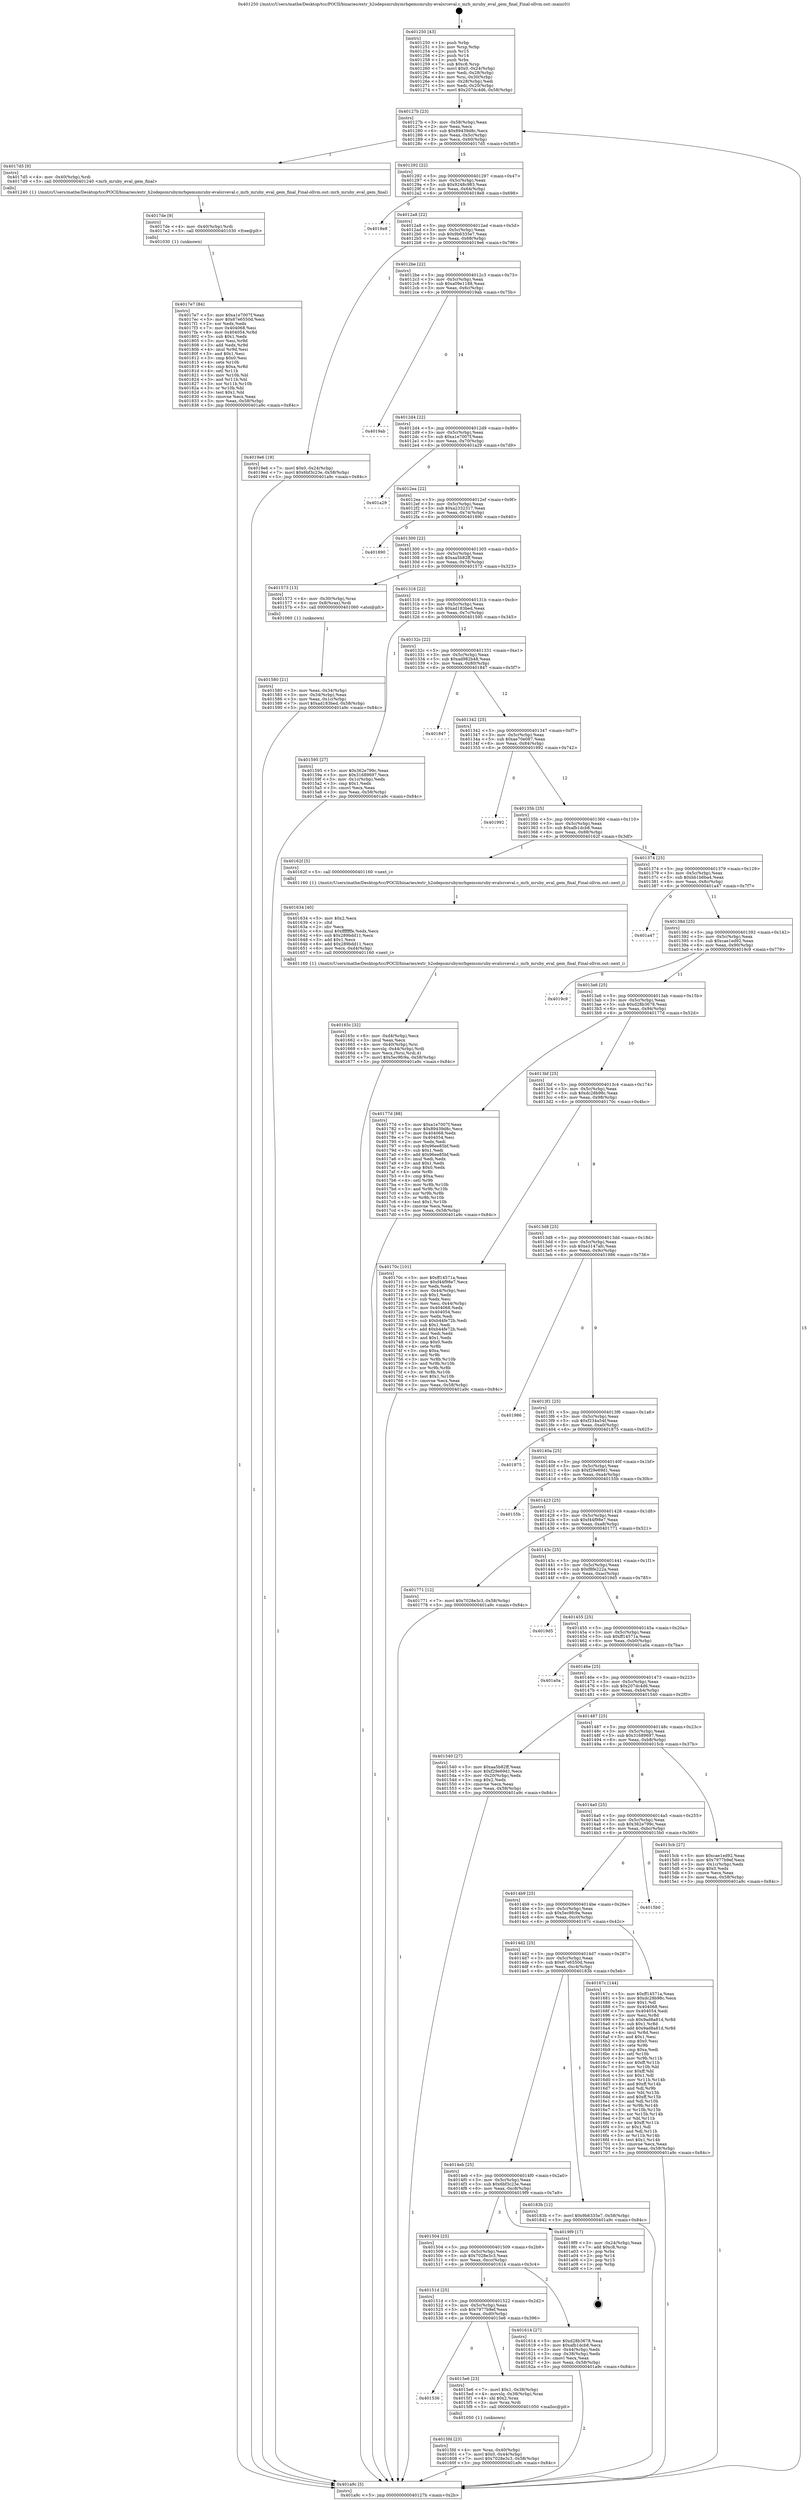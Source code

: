 digraph "0x401250" {
  label = "0x401250 (/mnt/c/Users/mathe/Desktop/tcc/POCII/binaries/extr_h2odepsmrubymrbgemsmruby-evalsrceval.c_mrb_mruby_eval_gem_final_Final-ollvm.out::main(0))"
  labelloc = "t"
  node[shape=record]

  Entry [label="",width=0.3,height=0.3,shape=circle,fillcolor=black,style=filled]
  "0x40127b" [label="{
     0x40127b [23]\l
     | [instrs]\l
     &nbsp;&nbsp;0x40127b \<+3\>: mov -0x58(%rbp),%eax\l
     &nbsp;&nbsp;0x40127e \<+2\>: mov %eax,%ecx\l
     &nbsp;&nbsp;0x401280 \<+6\>: sub $0x89439d8c,%ecx\l
     &nbsp;&nbsp;0x401286 \<+3\>: mov %eax,-0x5c(%rbp)\l
     &nbsp;&nbsp;0x401289 \<+3\>: mov %ecx,-0x60(%rbp)\l
     &nbsp;&nbsp;0x40128c \<+6\>: je 00000000004017d5 \<main+0x585\>\l
  }"]
  "0x4017d5" [label="{
     0x4017d5 [9]\l
     | [instrs]\l
     &nbsp;&nbsp;0x4017d5 \<+4\>: mov -0x40(%rbp),%rdi\l
     &nbsp;&nbsp;0x4017d9 \<+5\>: call 0000000000401240 \<mrb_mruby_eval_gem_final\>\l
     | [calls]\l
     &nbsp;&nbsp;0x401240 \{1\} (/mnt/c/Users/mathe/Desktop/tcc/POCII/binaries/extr_h2odepsmrubymrbgemsmruby-evalsrceval.c_mrb_mruby_eval_gem_final_Final-ollvm.out::mrb_mruby_eval_gem_final)\l
  }"]
  "0x401292" [label="{
     0x401292 [22]\l
     | [instrs]\l
     &nbsp;&nbsp;0x401292 \<+5\>: jmp 0000000000401297 \<main+0x47\>\l
     &nbsp;&nbsp;0x401297 \<+3\>: mov -0x5c(%rbp),%eax\l
     &nbsp;&nbsp;0x40129a \<+5\>: sub $0x9248c983,%eax\l
     &nbsp;&nbsp;0x40129f \<+3\>: mov %eax,-0x64(%rbp)\l
     &nbsp;&nbsp;0x4012a2 \<+6\>: je 00000000004018e8 \<main+0x698\>\l
  }"]
  Exit [label="",width=0.3,height=0.3,shape=circle,fillcolor=black,style=filled,peripheries=2]
  "0x4018e8" [label="{
     0x4018e8\l
  }", style=dashed]
  "0x4012a8" [label="{
     0x4012a8 [22]\l
     | [instrs]\l
     &nbsp;&nbsp;0x4012a8 \<+5\>: jmp 00000000004012ad \<main+0x5d\>\l
     &nbsp;&nbsp;0x4012ad \<+3\>: mov -0x5c(%rbp),%eax\l
     &nbsp;&nbsp;0x4012b0 \<+5\>: sub $0x9b6335e7,%eax\l
     &nbsp;&nbsp;0x4012b5 \<+3\>: mov %eax,-0x68(%rbp)\l
     &nbsp;&nbsp;0x4012b8 \<+6\>: je 00000000004019e6 \<main+0x796\>\l
  }"]
  "0x4017e7" [label="{
     0x4017e7 [84]\l
     | [instrs]\l
     &nbsp;&nbsp;0x4017e7 \<+5\>: mov $0xa1e7007f,%eax\l
     &nbsp;&nbsp;0x4017ec \<+5\>: mov $0x67e6550d,%ecx\l
     &nbsp;&nbsp;0x4017f1 \<+2\>: xor %edx,%edx\l
     &nbsp;&nbsp;0x4017f3 \<+7\>: mov 0x404068,%esi\l
     &nbsp;&nbsp;0x4017fa \<+8\>: mov 0x404054,%r8d\l
     &nbsp;&nbsp;0x401802 \<+3\>: sub $0x1,%edx\l
     &nbsp;&nbsp;0x401805 \<+3\>: mov %esi,%r9d\l
     &nbsp;&nbsp;0x401808 \<+3\>: add %edx,%r9d\l
     &nbsp;&nbsp;0x40180b \<+4\>: imul %r9d,%esi\l
     &nbsp;&nbsp;0x40180f \<+3\>: and $0x1,%esi\l
     &nbsp;&nbsp;0x401812 \<+3\>: cmp $0x0,%esi\l
     &nbsp;&nbsp;0x401815 \<+4\>: sete %r10b\l
     &nbsp;&nbsp;0x401819 \<+4\>: cmp $0xa,%r8d\l
     &nbsp;&nbsp;0x40181d \<+4\>: setl %r11b\l
     &nbsp;&nbsp;0x401821 \<+3\>: mov %r10b,%bl\l
     &nbsp;&nbsp;0x401824 \<+3\>: and %r11b,%bl\l
     &nbsp;&nbsp;0x401827 \<+3\>: xor %r11b,%r10b\l
     &nbsp;&nbsp;0x40182a \<+3\>: or %r10b,%bl\l
     &nbsp;&nbsp;0x40182d \<+3\>: test $0x1,%bl\l
     &nbsp;&nbsp;0x401830 \<+3\>: cmovne %ecx,%eax\l
     &nbsp;&nbsp;0x401833 \<+3\>: mov %eax,-0x58(%rbp)\l
     &nbsp;&nbsp;0x401836 \<+5\>: jmp 0000000000401a9c \<main+0x84c\>\l
  }"]
  "0x4019e6" [label="{
     0x4019e6 [19]\l
     | [instrs]\l
     &nbsp;&nbsp;0x4019e6 \<+7\>: movl $0x0,-0x24(%rbp)\l
     &nbsp;&nbsp;0x4019ed \<+7\>: movl $0x6bf3c23e,-0x58(%rbp)\l
     &nbsp;&nbsp;0x4019f4 \<+5\>: jmp 0000000000401a9c \<main+0x84c\>\l
  }"]
  "0x4012be" [label="{
     0x4012be [22]\l
     | [instrs]\l
     &nbsp;&nbsp;0x4012be \<+5\>: jmp 00000000004012c3 \<main+0x73\>\l
     &nbsp;&nbsp;0x4012c3 \<+3\>: mov -0x5c(%rbp),%eax\l
     &nbsp;&nbsp;0x4012c6 \<+5\>: sub $0xa09e1188,%eax\l
     &nbsp;&nbsp;0x4012cb \<+3\>: mov %eax,-0x6c(%rbp)\l
     &nbsp;&nbsp;0x4012ce \<+6\>: je 00000000004019ab \<main+0x75b\>\l
  }"]
  "0x4017de" [label="{
     0x4017de [9]\l
     | [instrs]\l
     &nbsp;&nbsp;0x4017de \<+4\>: mov -0x40(%rbp),%rdi\l
     &nbsp;&nbsp;0x4017e2 \<+5\>: call 0000000000401030 \<free@plt\>\l
     | [calls]\l
     &nbsp;&nbsp;0x401030 \{1\} (unknown)\l
  }"]
  "0x4019ab" [label="{
     0x4019ab\l
  }", style=dashed]
  "0x4012d4" [label="{
     0x4012d4 [22]\l
     | [instrs]\l
     &nbsp;&nbsp;0x4012d4 \<+5\>: jmp 00000000004012d9 \<main+0x89\>\l
     &nbsp;&nbsp;0x4012d9 \<+3\>: mov -0x5c(%rbp),%eax\l
     &nbsp;&nbsp;0x4012dc \<+5\>: sub $0xa1e7007f,%eax\l
     &nbsp;&nbsp;0x4012e1 \<+3\>: mov %eax,-0x70(%rbp)\l
     &nbsp;&nbsp;0x4012e4 \<+6\>: je 0000000000401a29 \<main+0x7d9\>\l
  }"]
  "0x40165c" [label="{
     0x40165c [32]\l
     | [instrs]\l
     &nbsp;&nbsp;0x40165c \<+6\>: mov -0xd4(%rbp),%ecx\l
     &nbsp;&nbsp;0x401662 \<+3\>: imul %eax,%ecx\l
     &nbsp;&nbsp;0x401665 \<+4\>: mov -0x40(%rbp),%rsi\l
     &nbsp;&nbsp;0x401669 \<+4\>: movslq -0x44(%rbp),%rdi\l
     &nbsp;&nbsp;0x40166d \<+3\>: mov %ecx,(%rsi,%rdi,4)\l
     &nbsp;&nbsp;0x401670 \<+7\>: movl $0x5ec9fc9a,-0x58(%rbp)\l
     &nbsp;&nbsp;0x401677 \<+5\>: jmp 0000000000401a9c \<main+0x84c\>\l
  }"]
  "0x401a29" [label="{
     0x401a29\l
  }", style=dashed]
  "0x4012ea" [label="{
     0x4012ea [22]\l
     | [instrs]\l
     &nbsp;&nbsp;0x4012ea \<+5\>: jmp 00000000004012ef \<main+0x9f\>\l
     &nbsp;&nbsp;0x4012ef \<+3\>: mov -0x5c(%rbp),%eax\l
     &nbsp;&nbsp;0x4012f2 \<+5\>: sub $0xa2332317,%eax\l
     &nbsp;&nbsp;0x4012f7 \<+3\>: mov %eax,-0x74(%rbp)\l
     &nbsp;&nbsp;0x4012fa \<+6\>: je 0000000000401890 \<main+0x640\>\l
  }"]
  "0x401634" [label="{
     0x401634 [40]\l
     | [instrs]\l
     &nbsp;&nbsp;0x401634 \<+5\>: mov $0x2,%ecx\l
     &nbsp;&nbsp;0x401639 \<+1\>: cltd\l
     &nbsp;&nbsp;0x40163a \<+2\>: idiv %ecx\l
     &nbsp;&nbsp;0x40163c \<+6\>: imul $0xfffffffe,%edx,%ecx\l
     &nbsp;&nbsp;0x401642 \<+6\>: sub $0x289bdd11,%ecx\l
     &nbsp;&nbsp;0x401648 \<+3\>: add $0x1,%ecx\l
     &nbsp;&nbsp;0x40164b \<+6\>: add $0x289bdd11,%ecx\l
     &nbsp;&nbsp;0x401651 \<+6\>: mov %ecx,-0xd4(%rbp)\l
     &nbsp;&nbsp;0x401657 \<+5\>: call 0000000000401160 \<next_i\>\l
     | [calls]\l
     &nbsp;&nbsp;0x401160 \{1\} (/mnt/c/Users/mathe/Desktop/tcc/POCII/binaries/extr_h2odepsmrubymrbgemsmruby-evalsrceval.c_mrb_mruby_eval_gem_final_Final-ollvm.out::next_i)\l
  }"]
  "0x401890" [label="{
     0x401890\l
  }", style=dashed]
  "0x401300" [label="{
     0x401300 [22]\l
     | [instrs]\l
     &nbsp;&nbsp;0x401300 \<+5\>: jmp 0000000000401305 \<main+0xb5\>\l
     &nbsp;&nbsp;0x401305 \<+3\>: mov -0x5c(%rbp),%eax\l
     &nbsp;&nbsp;0x401308 \<+5\>: sub $0xaa5b82ff,%eax\l
     &nbsp;&nbsp;0x40130d \<+3\>: mov %eax,-0x78(%rbp)\l
     &nbsp;&nbsp;0x401310 \<+6\>: je 0000000000401573 \<main+0x323\>\l
  }"]
  "0x4015fd" [label="{
     0x4015fd [23]\l
     | [instrs]\l
     &nbsp;&nbsp;0x4015fd \<+4\>: mov %rax,-0x40(%rbp)\l
     &nbsp;&nbsp;0x401601 \<+7\>: movl $0x0,-0x44(%rbp)\l
     &nbsp;&nbsp;0x401608 \<+7\>: movl $0x7028e3c3,-0x58(%rbp)\l
     &nbsp;&nbsp;0x40160f \<+5\>: jmp 0000000000401a9c \<main+0x84c\>\l
  }"]
  "0x401573" [label="{
     0x401573 [13]\l
     | [instrs]\l
     &nbsp;&nbsp;0x401573 \<+4\>: mov -0x30(%rbp),%rax\l
     &nbsp;&nbsp;0x401577 \<+4\>: mov 0x8(%rax),%rdi\l
     &nbsp;&nbsp;0x40157b \<+5\>: call 0000000000401060 \<atoi@plt\>\l
     | [calls]\l
     &nbsp;&nbsp;0x401060 \{1\} (unknown)\l
  }"]
  "0x401316" [label="{
     0x401316 [22]\l
     | [instrs]\l
     &nbsp;&nbsp;0x401316 \<+5\>: jmp 000000000040131b \<main+0xcb\>\l
     &nbsp;&nbsp;0x40131b \<+3\>: mov -0x5c(%rbp),%eax\l
     &nbsp;&nbsp;0x40131e \<+5\>: sub $0xad183bed,%eax\l
     &nbsp;&nbsp;0x401323 \<+3\>: mov %eax,-0x7c(%rbp)\l
     &nbsp;&nbsp;0x401326 \<+6\>: je 0000000000401595 \<main+0x345\>\l
  }"]
  "0x401536" [label="{
     0x401536\l
  }", style=dashed]
  "0x401595" [label="{
     0x401595 [27]\l
     | [instrs]\l
     &nbsp;&nbsp;0x401595 \<+5\>: mov $0x362e799c,%eax\l
     &nbsp;&nbsp;0x40159a \<+5\>: mov $0x31689697,%ecx\l
     &nbsp;&nbsp;0x40159f \<+3\>: mov -0x1c(%rbp),%edx\l
     &nbsp;&nbsp;0x4015a2 \<+3\>: cmp $0x1,%edx\l
     &nbsp;&nbsp;0x4015a5 \<+3\>: cmovl %ecx,%eax\l
     &nbsp;&nbsp;0x4015a8 \<+3\>: mov %eax,-0x58(%rbp)\l
     &nbsp;&nbsp;0x4015ab \<+5\>: jmp 0000000000401a9c \<main+0x84c\>\l
  }"]
  "0x40132c" [label="{
     0x40132c [22]\l
     | [instrs]\l
     &nbsp;&nbsp;0x40132c \<+5\>: jmp 0000000000401331 \<main+0xe1\>\l
     &nbsp;&nbsp;0x401331 \<+3\>: mov -0x5c(%rbp),%eax\l
     &nbsp;&nbsp;0x401334 \<+5\>: sub $0xad982b48,%eax\l
     &nbsp;&nbsp;0x401339 \<+3\>: mov %eax,-0x80(%rbp)\l
     &nbsp;&nbsp;0x40133c \<+6\>: je 0000000000401847 \<main+0x5f7\>\l
  }"]
  "0x4015e6" [label="{
     0x4015e6 [23]\l
     | [instrs]\l
     &nbsp;&nbsp;0x4015e6 \<+7\>: movl $0x1,-0x38(%rbp)\l
     &nbsp;&nbsp;0x4015ed \<+4\>: movslq -0x38(%rbp),%rax\l
     &nbsp;&nbsp;0x4015f1 \<+4\>: shl $0x2,%rax\l
     &nbsp;&nbsp;0x4015f5 \<+3\>: mov %rax,%rdi\l
     &nbsp;&nbsp;0x4015f8 \<+5\>: call 0000000000401050 \<malloc@plt\>\l
     | [calls]\l
     &nbsp;&nbsp;0x401050 \{1\} (unknown)\l
  }"]
  "0x401847" [label="{
     0x401847\l
  }", style=dashed]
  "0x401342" [label="{
     0x401342 [25]\l
     | [instrs]\l
     &nbsp;&nbsp;0x401342 \<+5\>: jmp 0000000000401347 \<main+0xf7\>\l
     &nbsp;&nbsp;0x401347 \<+3\>: mov -0x5c(%rbp),%eax\l
     &nbsp;&nbsp;0x40134a \<+5\>: sub $0xae70e087,%eax\l
     &nbsp;&nbsp;0x40134f \<+6\>: mov %eax,-0x84(%rbp)\l
     &nbsp;&nbsp;0x401355 \<+6\>: je 0000000000401992 \<main+0x742\>\l
  }"]
  "0x40151d" [label="{
     0x40151d [25]\l
     | [instrs]\l
     &nbsp;&nbsp;0x40151d \<+5\>: jmp 0000000000401522 \<main+0x2d2\>\l
     &nbsp;&nbsp;0x401522 \<+3\>: mov -0x5c(%rbp),%eax\l
     &nbsp;&nbsp;0x401525 \<+5\>: sub $0x7977b9ef,%eax\l
     &nbsp;&nbsp;0x40152a \<+6\>: mov %eax,-0xd0(%rbp)\l
     &nbsp;&nbsp;0x401530 \<+6\>: je 00000000004015e6 \<main+0x396\>\l
  }"]
  "0x401992" [label="{
     0x401992\l
  }", style=dashed]
  "0x40135b" [label="{
     0x40135b [25]\l
     | [instrs]\l
     &nbsp;&nbsp;0x40135b \<+5\>: jmp 0000000000401360 \<main+0x110\>\l
     &nbsp;&nbsp;0x401360 \<+3\>: mov -0x5c(%rbp),%eax\l
     &nbsp;&nbsp;0x401363 \<+5\>: sub $0xafb1dcb8,%eax\l
     &nbsp;&nbsp;0x401368 \<+6\>: mov %eax,-0x88(%rbp)\l
     &nbsp;&nbsp;0x40136e \<+6\>: je 000000000040162f \<main+0x3df\>\l
  }"]
  "0x401614" [label="{
     0x401614 [27]\l
     | [instrs]\l
     &nbsp;&nbsp;0x401614 \<+5\>: mov $0xd28b3678,%eax\l
     &nbsp;&nbsp;0x401619 \<+5\>: mov $0xafb1dcb8,%ecx\l
     &nbsp;&nbsp;0x40161e \<+3\>: mov -0x44(%rbp),%edx\l
     &nbsp;&nbsp;0x401621 \<+3\>: cmp -0x38(%rbp),%edx\l
     &nbsp;&nbsp;0x401624 \<+3\>: cmovl %ecx,%eax\l
     &nbsp;&nbsp;0x401627 \<+3\>: mov %eax,-0x58(%rbp)\l
     &nbsp;&nbsp;0x40162a \<+5\>: jmp 0000000000401a9c \<main+0x84c\>\l
  }"]
  "0x40162f" [label="{
     0x40162f [5]\l
     | [instrs]\l
     &nbsp;&nbsp;0x40162f \<+5\>: call 0000000000401160 \<next_i\>\l
     | [calls]\l
     &nbsp;&nbsp;0x401160 \{1\} (/mnt/c/Users/mathe/Desktop/tcc/POCII/binaries/extr_h2odepsmrubymrbgemsmruby-evalsrceval.c_mrb_mruby_eval_gem_final_Final-ollvm.out::next_i)\l
  }"]
  "0x401374" [label="{
     0x401374 [25]\l
     | [instrs]\l
     &nbsp;&nbsp;0x401374 \<+5\>: jmp 0000000000401379 \<main+0x129\>\l
     &nbsp;&nbsp;0x401379 \<+3\>: mov -0x5c(%rbp),%eax\l
     &nbsp;&nbsp;0x40137c \<+5\>: sub $0xbb1b6ba4,%eax\l
     &nbsp;&nbsp;0x401381 \<+6\>: mov %eax,-0x8c(%rbp)\l
     &nbsp;&nbsp;0x401387 \<+6\>: je 0000000000401a47 \<main+0x7f7\>\l
  }"]
  "0x401504" [label="{
     0x401504 [25]\l
     | [instrs]\l
     &nbsp;&nbsp;0x401504 \<+5\>: jmp 0000000000401509 \<main+0x2b9\>\l
     &nbsp;&nbsp;0x401509 \<+3\>: mov -0x5c(%rbp),%eax\l
     &nbsp;&nbsp;0x40150c \<+5\>: sub $0x7028e3c3,%eax\l
     &nbsp;&nbsp;0x401511 \<+6\>: mov %eax,-0xcc(%rbp)\l
     &nbsp;&nbsp;0x401517 \<+6\>: je 0000000000401614 \<main+0x3c4\>\l
  }"]
  "0x401a47" [label="{
     0x401a47\l
  }", style=dashed]
  "0x40138d" [label="{
     0x40138d [25]\l
     | [instrs]\l
     &nbsp;&nbsp;0x40138d \<+5\>: jmp 0000000000401392 \<main+0x142\>\l
     &nbsp;&nbsp;0x401392 \<+3\>: mov -0x5c(%rbp),%eax\l
     &nbsp;&nbsp;0x401395 \<+5\>: sub $0xcae1ed92,%eax\l
     &nbsp;&nbsp;0x40139a \<+6\>: mov %eax,-0x90(%rbp)\l
     &nbsp;&nbsp;0x4013a0 \<+6\>: je 00000000004019c9 \<main+0x779\>\l
  }"]
  "0x4019f9" [label="{
     0x4019f9 [17]\l
     | [instrs]\l
     &nbsp;&nbsp;0x4019f9 \<+3\>: mov -0x24(%rbp),%eax\l
     &nbsp;&nbsp;0x4019fc \<+7\>: add $0xc8,%rsp\l
     &nbsp;&nbsp;0x401a03 \<+1\>: pop %rbx\l
     &nbsp;&nbsp;0x401a04 \<+2\>: pop %r14\l
     &nbsp;&nbsp;0x401a06 \<+2\>: pop %r15\l
     &nbsp;&nbsp;0x401a08 \<+1\>: pop %rbp\l
     &nbsp;&nbsp;0x401a09 \<+1\>: ret\l
  }"]
  "0x4019c9" [label="{
     0x4019c9\l
  }", style=dashed]
  "0x4013a6" [label="{
     0x4013a6 [25]\l
     | [instrs]\l
     &nbsp;&nbsp;0x4013a6 \<+5\>: jmp 00000000004013ab \<main+0x15b\>\l
     &nbsp;&nbsp;0x4013ab \<+3\>: mov -0x5c(%rbp),%eax\l
     &nbsp;&nbsp;0x4013ae \<+5\>: sub $0xd28b3678,%eax\l
     &nbsp;&nbsp;0x4013b3 \<+6\>: mov %eax,-0x94(%rbp)\l
     &nbsp;&nbsp;0x4013b9 \<+6\>: je 000000000040177d \<main+0x52d\>\l
  }"]
  "0x4014eb" [label="{
     0x4014eb [25]\l
     | [instrs]\l
     &nbsp;&nbsp;0x4014eb \<+5\>: jmp 00000000004014f0 \<main+0x2a0\>\l
     &nbsp;&nbsp;0x4014f0 \<+3\>: mov -0x5c(%rbp),%eax\l
     &nbsp;&nbsp;0x4014f3 \<+5\>: sub $0x6bf3c23e,%eax\l
     &nbsp;&nbsp;0x4014f8 \<+6\>: mov %eax,-0xc8(%rbp)\l
     &nbsp;&nbsp;0x4014fe \<+6\>: je 00000000004019f9 \<main+0x7a9\>\l
  }"]
  "0x40177d" [label="{
     0x40177d [88]\l
     | [instrs]\l
     &nbsp;&nbsp;0x40177d \<+5\>: mov $0xa1e7007f,%eax\l
     &nbsp;&nbsp;0x401782 \<+5\>: mov $0x89439d8c,%ecx\l
     &nbsp;&nbsp;0x401787 \<+7\>: mov 0x404068,%edx\l
     &nbsp;&nbsp;0x40178e \<+7\>: mov 0x404054,%esi\l
     &nbsp;&nbsp;0x401795 \<+2\>: mov %edx,%edi\l
     &nbsp;&nbsp;0x401797 \<+6\>: sub $0x96ee85bf,%edi\l
     &nbsp;&nbsp;0x40179d \<+3\>: sub $0x1,%edi\l
     &nbsp;&nbsp;0x4017a0 \<+6\>: add $0x96ee85bf,%edi\l
     &nbsp;&nbsp;0x4017a6 \<+3\>: imul %edi,%edx\l
     &nbsp;&nbsp;0x4017a9 \<+3\>: and $0x1,%edx\l
     &nbsp;&nbsp;0x4017ac \<+3\>: cmp $0x0,%edx\l
     &nbsp;&nbsp;0x4017af \<+4\>: sete %r8b\l
     &nbsp;&nbsp;0x4017b3 \<+3\>: cmp $0xa,%esi\l
     &nbsp;&nbsp;0x4017b6 \<+4\>: setl %r9b\l
     &nbsp;&nbsp;0x4017ba \<+3\>: mov %r8b,%r10b\l
     &nbsp;&nbsp;0x4017bd \<+3\>: and %r9b,%r10b\l
     &nbsp;&nbsp;0x4017c0 \<+3\>: xor %r9b,%r8b\l
     &nbsp;&nbsp;0x4017c3 \<+3\>: or %r8b,%r10b\l
     &nbsp;&nbsp;0x4017c6 \<+4\>: test $0x1,%r10b\l
     &nbsp;&nbsp;0x4017ca \<+3\>: cmovne %ecx,%eax\l
     &nbsp;&nbsp;0x4017cd \<+3\>: mov %eax,-0x58(%rbp)\l
     &nbsp;&nbsp;0x4017d0 \<+5\>: jmp 0000000000401a9c \<main+0x84c\>\l
  }"]
  "0x4013bf" [label="{
     0x4013bf [25]\l
     | [instrs]\l
     &nbsp;&nbsp;0x4013bf \<+5\>: jmp 00000000004013c4 \<main+0x174\>\l
     &nbsp;&nbsp;0x4013c4 \<+3\>: mov -0x5c(%rbp),%eax\l
     &nbsp;&nbsp;0x4013c7 \<+5\>: sub $0xdc28b98c,%eax\l
     &nbsp;&nbsp;0x4013cc \<+6\>: mov %eax,-0x98(%rbp)\l
     &nbsp;&nbsp;0x4013d2 \<+6\>: je 000000000040170c \<main+0x4bc\>\l
  }"]
  "0x40183b" [label="{
     0x40183b [12]\l
     | [instrs]\l
     &nbsp;&nbsp;0x40183b \<+7\>: movl $0x9b6335e7,-0x58(%rbp)\l
     &nbsp;&nbsp;0x401842 \<+5\>: jmp 0000000000401a9c \<main+0x84c\>\l
  }"]
  "0x40170c" [label="{
     0x40170c [101]\l
     | [instrs]\l
     &nbsp;&nbsp;0x40170c \<+5\>: mov $0xff14571a,%eax\l
     &nbsp;&nbsp;0x401711 \<+5\>: mov $0xf44f98e7,%ecx\l
     &nbsp;&nbsp;0x401716 \<+2\>: xor %edx,%edx\l
     &nbsp;&nbsp;0x401718 \<+3\>: mov -0x44(%rbp),%esi\l
     &nbsp;&nbsp;0x40171b \<+3\>: sub $0x1,%edx\l
     &nbsp;&nbsp;0x40171e \<+2\>: sub %edx,%esi\l
     &nbsp;&nbsp;0x401720 \<+3\>: mov %esi,-0x44(%rbp)\l
     &nbsp;&nbsp;0x401723 \<+7\>: mov 0x404068,%edx\l
     &nbsp;&nbsp;0x40172a \<+7\>: mov 0x404054,%esi\l
     &nbsp;&nbsp;0x401731 \<+2\>: mov %edx,%edi\l
     &nbsp;&nbsp;0x401733 \<+6\>: sub $0xb44fe72b,%edi\l
     &nbsp;&nbsp;0x401739 \<+3\>: sub $0x1,%edi\l
     &nbsp;&nbsp;0x40173c \<+6\>: add $0xb44fe72b,%edi\l
     &nbsp;&nbsp;0x401742 \<+3\>: imul %edi,%edx\l
     &nbsp;&nbsp;0x401745 \<+3\>: and $0x1,%edx\l
     &nbsp;&nbsp;0x401748 \<+3\>: cmp $0x0,%edx\l
     &nbsp;&nbsp;0x40174b \<+4\>: sete %r8b\l
     &nbsp;&nbsp;0x40174f \<+3\>: cmp $0xa,%esi\l
     &nbsp;&nbsp;0x401752 \<+4\>: setl %r9b\l
     &nbsp;&nbsp;0x401756 \<+3\>: mov %r8b,%r10b\l
     &nbsp;&nbsp;0x401759 \<+3\>: and %r9b,%r10b\l
     &nbsp;&nbsp;0x40175c \<+3\>: xor %r9b,%r8b\l
     &nbsp;&nbsp;0x40175f \<+3\>: or %r8b,%r10b\l
     &nbsp;&nbsp;0x401762 \<+4\>: test $0x1,%r10b\l
     &nbsp;&nbsp;0x401766 \<+3\>: cmovne %ecx,%eax\l
     &nbsp;&nbsp;0x401769 \<+3\>: mov %eax,-0x58(%rbp)\l
     &nbsp;&nbsp;0x40176c \<+5\>: jmp 0000000000401a9c \<main+0x84c\>\l
  }"]
  "0x4013d8" [label="{
     0x4013d8 [25]\l
     | [instrs]\l
     &nbsp;&nbsp;0x4013d8 \<+5\>: jmp 00000000004013dd \<main+0x18d\>\l
     &nbsp;&nbsp;0x4013dd \<+3\>: mov -0x5c(%rbp),%eax\l
     &nbsp;&nbsp;0x4013e0 \<+5\>: sub $0xe3147afc,%eax\l
     &nbsp;&nbsp;0x4013e5 \<+6\>: mov %eax,-0x9c(%rbp)\l
     &nbsp;&nbsp;0x4013eb \<+6\>: je 0000000000401986 \<main+0x736\>\l
  }"]
  "0x4014d2" [label="{
     0x4014d2 [25]\l
     | [instrs]\l
     &nbsp;&nbsp;0x4014d2 \<+5\>: jmp 00000000004014d7 \<main+0x287\>\l
     &nbsp;&nbsp;0x4014d7 \<+3\>: mov -0x5c(%rbp),%eax\l
     &nbsp;&nbsp;0x4014da \<+5\>: sub $0x67e6550d,%eax\l
     &nbsp;&nbsp;0x4014df \<+6\>: mov %eax,-0xc4(%rbp)\l
     &nbsp;&nbsp;0x4014e5 \<+6\>: je 000000000040183b \<main+0x5eb\>\l
  }"]
  "0x401986" [label="{
     0x401986\l
  }", style=dashed]
  "0x4013f1" [label="{
     0x4013f1 [25]\l
     | [instrs]\l
     &nbsp;&nbsp;0x4013f1 \<+5\>: jmp 00000000004013f6 \<main+0x1a6\>\l
     &nbsp;&nbsp;0x4013f6 \<+3\>: mov -0x5c(%rbp),%eax\l
     &nbsp;&nbsp;0x4013f9 \<+5\>: sub $0xf234a54f,%eax\l
     &nbsp;&nbsp;0x4013fe \<+6\>: mov %eax,-0xa0(%rbp)\l
     &nbsp;&nbsp;0x401404 \<+6\>: je 0000000000401875 \<main+0x625\>\l
  }"]
  "0x40167c" [label="{
     0x40167c [144]\l
     | [instrs]\l
     &nbsp;&nbsp;0x40167c \<+5\>: mov $0xff14571a,%eax\l
     &nbsp;&nbsp;0x401681 \<+5\>: mov $0xdc28b98c,%ecx\l
     &nbsp;&nbsp;0x401686 \<+2\>: mov $0x1,%dl\l
     &nbsp;&nbsp;0x401688 \<+7\>: mov 0x404068,%esi\l
     &nbsp;&nbsp;0x40168f \<+7\>: mov 0x404054,%edi\l
     &nbsp;&nbsp;0x401696 \<+3\>: mov %esi,%r8d\l
     &nbsp;&nbsp;0x401699 \<+7\>: sub $0x9ad8a81d,%r8d\l
     &nbsp;&nbsp;0x4016a0 \<+4\>: sub $0x1,%r8d\l
     &nbsp;&nbsp;0x4016a4 \<+7\>: add $0x9ad8a81d,%r8d\l
     &nbsp;&nbsp;0x4016ab \<+4\>: imul %r8d,%esi\l
     &nbsp;&nbsp;0x4016af \<+3\>: and $0x1,%esi\l
     &nbsp;&nbsp;0x4016b2 \<+3\>: cmp $0x0,%esi\l
     &nbsp;&nbsp;0x4016b5 \<+4\>: sete %r9b\l
     &nbsp;&nbsp;0x4016b9 \<+3\>: cmp $0xa,%edi\l
     &nbsp;&nbsp;0x4016bc \<+4\>: setl %r10b\l
     &nbsp;&nbsp;0x4016c0 \<+3\>: mov %r9b,%r11b\l
     &nbsp;&nbsp;0x4016c3 \<+4\>: xor $0xff,%r11b\l
     &nbsp;&nbsp;0x4016c7 \<+3\>: mov %r10b,%bl\l
     &nbsp;&nbsp;0x4016ca \<+3\>: xor $0xff,%bl\l
     &nbsp;&nbsp;0x4016cd \<+3\>: xor $0x1,%dl\l
     &nbsp;&nbsp;0x4016d0 \<+3\>: mov %r11b,%r14b\l
     &nbsp;&nbsp;0x4016d3 \<+4\>: and $0xff,%r14b\l
     &nbsp;&nbsp;0x4016d7 \<+3\>: and %dl,%r9b\l
     &nbsp;&nbsp;0x4016da \<+3\>: mov %bl,%r15b\l
     &nbsp;&nbsp;0x4016dd \<+4\>: and $0xff,%r15b\l
     &nbsp;&nbsp;0x4016e1 \<+3\>: and %dl,%r10b\l
     &nbsp;&nbsp;0x4016e4 \<+3\>: or %r9b,%r14b\l
     &nbsp;&nbsp;0x4016e7 \<+3\>: or %r10b,%r15b\l
     &nbsp;&nbsp;0x4016ea \<+3\>: xor %r15b,%r14b\l
     &nbsp;&nbsp;0x4016ed \<+3\>: or %bl,%r11b\l
     &nbsp;&nbsp;0x4016f0 \<+4\>: xor $0xff,%r11b\l
     &nbsp;&nbsp;0x4016f4 \<+3\>: or $0x1,%dl\l
     &nbsp;&nbsp;0x4016f7 \<+3\>: and %dl,%r11b\l
     &nbsp;&nbsp;0x4016fa \<+3\>: or %r11b,%r14b\l
     &nbsp;&nbsp;0x4016fd \<+4\>: test $0x1,%r14b\l
     &nbsp;&nbsp;0x401701 \<+3\>: cmovne %ecx,%eax\l
     &nbsp;&nbsp;0x401704 \<+3\>: mov %eax,-0x58(%rbp)\l
     &nbsp;&nbsp;0x401707 \<+5\>: jmp 0000000000401a9c \<main+0x84c\>\l
  }"]
  "0x401875" [label="{
     0x401875\l
  }", style=dashed]
  "0x40140a" [label="{
     0x40140a [25]\l
     | [instrs]\l
     &nbsp;&nbsp;0x40140a \<+5\>: jmp 000000000040140f \<main+0x1bf\>\l
     &nbsp;&nbsp;0x40140f \<+3\>: mov -0x5c(%rbp),%eax\l
     &nbsp;&nbsp;0x401412 \<+5\>: sub $0xf29e69d1,%eax\l
     &nbsp;&nbsp;0x401417 \<+6\>: mov %eax,-0xa4(%rbp)\l
     &nbsp;&nbsp;0x40141d \<+6\>: je 000000000040155b \<main+0x30b\>\l
  }"]
  "0x4014b9" [label="{
     0x4014b9 [25]\l
     | [instrs]\l
     &nbsp;&nbsp;0x4014b9 \<+5\>: jmp 00000000004014be \<main+0x26e\>\l
     &nbsp;&nbsp;0x4014be \<+3\>: mov -0x5c(%rbp),%eax\l
     &nbsp;&nbsp;0x4014c1 \<+5\>: sub $0x5ec9fc9a,%eax\l
     &nbsp;&nbsp;0x4014c6 \<+6\>: mov %eax,-0xc0(%rbp)\l
     &nbsp;&nbsp;0x4014cc \<+6\>: je 000000000040167c \<main+0x42c\>\l
  }"]
  "0x40155b" [label="{
     0x40155b\l
  }", style=dashed]
  "0x401423" [label="{
     0x401423 [25]\l
     | [instrs]\l
     &nbsp;&nbsp;0x401423 \<+5\>: jmp 0000000000401428 \<main+0x1d8\>\l
     &nbsp;&nbsp;0x401428 \<+3\>: mov -0x5c(%rbp),%eax\l
     &nbsp;&nbsp;0x40142b \<+5\>: sub $0xf44f98e7,%eax\l
     &nbsp;&nbsp;0x401430 \<+6\>: mov %eax,-0xa8(%rbp)\l
     &nbsp;&nbsp;0x401436 \<+6\>: je 0000000000401771 \<main+0x521\>\l
  }"]
  "0x4015b0" [label="{
     0x4015b0\l
  }", style=dashed]
  "0x401771" [label="{
     0x401771 [12]\l
     | [instrs]\l
     &nbsp;&nbsp;0x401771 \<+7\>: movl $0x7028e3c3,-0x58(%rbp)\l
     &nbsp;&nbsp;0x401778 \<+5\>: jmp 0000000000401a9c \<main+0x84c\>\l
  }"]
  "0x40143c" [label="{
     0x40143c [25]\l
     | [instrs]\l
     &nbsp;&nbsp;0x40143c \<+5\>: jmp 0000000000401441 \<main+0x1f1\>\l
     &nbsp;&nbsp;0x401441 \<+3\>: mov -0x5c(%rbp),%eax\l
     &nbsp;&nbsp;0x401444 \<+5\>: sub $0xf8fe222a,%eax\l
     &nbsp;&nbsp;0x401449 \<+6\>: mov %eax,-0xac(%rbp)\l
     &nbsp;&nbsp;0x40144f \<+6\>: je 00000000004019d5 \<main+0x785\>\l
  }"]
  "0x4014a0" [label="{
     0x4014a0 [25]\l
     | [instrs]\l
     &nbsp;&nbsp;0x4014a0 \<+5\>: jmp 00000000004014a5 \<main+0x255\>\l
     &nbsp;&nbsp;0x4014a5 \<+3\>: mov -0x5c(%rbp),%eax\l
     &nbsp;&nbsp;0x4014a8 \<+5\>: sub $0x362e799c,%eax\l
     &nbsp;&nbsp;0x4014ad \<+6\>: mov %eax,-0xbc(%rbp)\l
     &nbsp;&nbsp;0x4014b3 \<+6\>: je 00000000004015b0 \<main+0x360\>\l
  }"]
  "0x4019d5" [label="{
     0x4019d5\l
  }", style=dashed]
  "0x401455" [label="{
     0x401455 [25]\l
     | [instrs]\l
     &nbsp;&nbsp;0x401455 \<+5\>: jmp 000000000040145a \<main+0x20a\>\l
     &nbsp;&nbsp;0x40145a \<+3\>: mov -0x5c(%rbp),%eax\l
     &nbsp;&nbsp;0x40145d \<+5\>: sub $0xff14571a,%eax\l
     &nbsp;&nbsp;0x401462 \<+6\>: mov %eax,-0xb0(%rbp)\l
     &nbsp;&nbsp;0x401468 \<+6\>: je 0000000000401a0a \<main+0x7ba\>\l
  }"]
  "0x4015cb" [label="{
     0x4015cb [27]\l
     | [instrs]\l
     &nbsp;&nbsp;0x4015cb \<+5\>: mov $0xcae1ed92,%eax\l
     &nbsp;&nbsp;0x4015d0 \<+5\>: mov $0x7977b9ef,%ecx\l
     &nbsp;&nbsp;0x4015d5 \<+3\>: mov -0x1c(%rbp),%edx\l
     &nbsp;&nbsp;0x4015d8 \<+3\>: cmp $0x0,%edx\l
     &nbsp;&nbsp;0x4015db \<+3\>: cmove %ecx,%eax\l
     &nbsp;&nbsp;0x4015de \<+3\>: mov %eax,-0x58(%rbp)\l
     &nbsp;&nbsp;0x4015e1 \<+5\>: jmp 0000000000401a9c \<main+0x84c\>\l
  }"]
  "0x401a0a" [label="{
     0x401a0a\l
  }", style=dashed]
  "0x40146e" [label="{
     0x40146e [25]\l
     | [instrs]\l
     &nbsp;&nbsp;0x40146e \<+5\>: jmp 0000000000401473 \<main+0x223\>\l
     &nbsp;&nbsp;0x401473 \<+3\>: mov -0x5c(%rbp),%eax\l
     &nbsp;&nbsp;0x401476 \<+5\>: sub $0x207dc4d6,%eax\l
     &nbsp;&nbsp;0x40147b \<+6\>: mov %eax,-0xb4(%rbp)\l
     &nbsp;&nbsp;0x401481 \<+6\>: je 0000000000401540 \<main+0x2f0\>\l
  }"]
  "0x401580" [label="{
     0x401580 [21]\l
     | [instrs]\l
     &nbsp;&nbsp;0x401580 \<+3\>: mov %eax,-0x34(%rbp)\l
     &nbsp;&nbsp;0x401583 \<+3\>: mov -0x34(%rbp),%eax\l
     &nbsp;&nbsp;0x401586 \<+3\>: mov %eax,-0x1c(%rbp)\l
     &nbsp;&nbsp;0x401589 \<+7\>: movl $0xad183bed,-0x58(%rbp)\l
     &nbsp;&nbsp;0x401590 \<+5\>: jmp 0000000000401a9c \<main+0x84c\>\l
  }"]
  "0x401540" [label="{
     0x401540 [27]\l
     | [instrs]\l
     &nbsp;&nbsp;0x401540 \<+5\>: mov $0xaa5b82ff,%eax\l
     &nbsp;&nbsp;0x401545 \<+5\>: mov $0xf29e69d1,%ecx\l
     &nbsp;&nbsp;0x40154a \<+3\>: mov -0x20(%rbp),%edx\l
     &nbsp;&nbsp;0x40154d \<+3\>: cmp $0x2,%edx\l
     &nbsp;&nbsp;0x401550 \<+3\>: cmovne %ecx,%eax\l
     &nbsp;&nbsp;0x401553 \<+3\>: mov %eax,-0x58(%rbp)\l
     &nbsp;&nbsp;0x401556 \<+5\>: jmp 0000000000401a9c \<main+0x84c\>\l
  }"]
  "0x401487" [label="{
     0x401487 [25]\l
     | [instrs]\l
     &nbsp;&nbsp;0x401487 \<+5\>: jmp 000000000040148c \<main+0x23c\>\l
     &nbsp;&nbsp;0x40148c \<+3\>: mov -0x5c(%rbp),%eax\l
     &nbsp;&nbsp;0x40148f \<+5\>: sub $0x31689697,%eax\l
     &nbsp;&nbsp;0x401494 \<+6\>: mov %eax,-0xb8(%rbp)\l
     &nbsp;&nbsp;0x40149a \<+6\>: je 00000000004015cb \<main+0x37b\>\l
  }"]
  "0x401a9c" [label="{
     0x401a9c [5]\l
     | [instrs]\l
     &nbsp;&nbsp;0x401a9c \<+5\>: jmp 000000000040127b \<main+0x2b\>\l
  }"]
  "0x401250" [label="{
     0x401250 [43]\l
     | [instrs]\l
     &nbsp;&nbsp;0x401250 \<+1\>: push %rbp\l
     &nbsp;&nbsp;0x401251 \<+3\>: mov %rsp,%rbp\l
     &nbsp;&nbsp;0x401254 \<+2\>: push %r15\l
     &nbsp;&nbsp;0x401256 \<+2\>: push %r14\l
     &nbsp;&nbsp;0x401258 \<+1\>: push %rbx\l
     &nbsp;&nbsp;0x401259 \<+7\>: sub $0xc8,%rsp\l
     &nbsp;&nbsp;0x401260 \<+7\>: movl $0x0,-0x24(%rbp)\l
     &nbsp;&nbsp;0x401267 \<+3\>: mov %edi,-0x28(%rbp)\l
     &nbsp;&nbsp;0x40126a \<+4\>: mov %rsi,-0x30(%rbp)\l
     &nbsp;&nbsp;0x40126e \<+3\>: mov -0x28(%rbp),%edi\l
     &nbsp;&nbsp;0x401271 \<+3\>: mov %edi,-0x20(%rbp)\l
     &nbsp;&nbsp;0x401274 \<+7\>: movl $0x207dc4d6,-0x58(%rbp)\l
  }"]
  Entry -> "0x401250" [label=" 1"]
  "0x40127b" -> "0x4017d5" [label=" 1"]
  "0x40127b" -> "0x401292" [label=" 15"]
  "0x4019f9" -> Exit [label=" 1"]
  "0x401292" -> "0x4018e8" [label=" 0"]
  "0x401292" -> "0x4012a8" [label=" 15"]
  "0x4019e6" -> "0x401a9c" [label=" 1"]
  "0x4012a8" -> "0x4019e6" [label=" 1"]
  "0x4012a8" -> "0x4012be" [label=" 14"]
  "0x40183b" -> "0x401a9c" [label=" 1"]
  "0x4012be" -> "0x4019ab" [label=" 0"]
  "0x4012be" -> "0x4012d4" [label=" 14"]
  "0x4017e7" -> "0x401a9c" [label=" 1"]
  "0x4012d4" -> "0x401a29" [label=" 0"]
  "0x4012d4" -> "0x4012ea" [label=" 14"]
  "0x4017de" -> "0x4017e7" [label=" 1"]
  "0x4012ea" -> "0x401890" [label=" 0"]
  "0x4012ea" -> "0x401300" [label=" 14"]
  "0x4017d5" -> "0x4017de" [label=" 1"]
  "0x401300" -> "0x401573" [label=" 1"]
  "0x401300" -> "0x401316" [label=" 13"]
  "0x40177d" -> "0x401a9c" [label=" 1"]
  "0x401316" -> "0x401595" [label=" 1"]
  "0x401316" -> "0x40132c" [label=" 12"]
  "0x401771" -> "0x401a9c" [label=" 1"]
  "0x40132c" -> "0x401847" [label=" 0"]
  "0x40132c" -> "0x401342" [label=" 12"]
  "0x40170c" -> "0x401a9c" [label=" 1"]
  "0x401342" -> "0x401992" [label=" 0"]
  "0x401342" -> "0x40135b" [label=" 12"]
  "0x40165c" -> "0x401a9c" [label=" 1"]
  "0x40135b" -> "0x40162f" [label=" 1"]
  "0x40135b" -> "0x401374" [label=" 11"]
  "0x401634" -> "0x40165c" [label=" 1"]
  "0x401374" -> "0x401a47" [label=" 0"]
  "0x401374" -> "0x40138d" [label=" 11"]
  "0x401614" -> "0x401a9c" [label=" 2"]
  "0x40138d" -> "0x4019c9" [label=" 0"]
  "0x40138d" -> "0x4013a6" [label=" 11"]
  "0x4015fd" -> "0x401a9c" [label=" 1"]
  "0x4013a6" -> "0x40177d" [label=" 1"]
  "0x4013a6" -> "0x4013bf" [label=" 10"]
  "0x40151d" -> "0x401536" [label=" 0"]
  "0x4013bf" -> "0x40170c" [label=" 1"]
  "0x4013bf" -> "0x4013d8" [label=" 9"]
  "0x40151d" -> "0x4015e6" [label=" 1"]
  "0x4013d8" -> "0x401986" [label=" 0"]
  "0x4013d8" -> "0x4013f1" [label=" 9"]
  "0x401504" -> "0x40151d" [label=" 1"]
  "0x4013f1" -> "0x401875" [label=" 0"]
  "0x4013f1" -> "0x40140a" [label=" 9"]
  "0x401504" -> "0x401614" [label=" 2"]
  "0x40140a" -> "0x40155b" [label=" 0"]
  "0x40140a" -> "0x401423" [label=" 9"]
  "0x4014eb" -> "0x401504" [label=" 3"]
  "0x401423" -> "0x401771" [label=" 1"]
  "0x401423" -> "0x40143c" [label=" 8"]
  "0x4014eb" -> "0x4019f9" [label=" 1"]
  "0x40143c" -> "0x4019d5" [label=" 0"]
  "0x40143c" -> "0x401455" [label=" 8"]
  "0x4014d2" -> "0x4014eb" [label=" 4"]
  "0x401455" -> "0x401a0a" [label=" 0"]
  "0x401455" -> "0x40146e" [label=" 8"]
  "0x4014d2" -> "0x40183b" [label=" 1"]
  "0x40146e" -> "0x401540" [label=" 1"]
  "0x40146e" -> "0x401487" [label=" 7"]
  "0x401540" -> "0x401a9c" [label=" 1"]
  "0x401250" -> "0x40127b" [label=" 1"]
  "0x401a9c" -> "0x40127b" [label=" 15"]
  "0x401573" -> "0x401580" [label=" 1"]
  "0x401580" -> "0x401a9c" [label=" 1"]
  "0x401595" -> "0x401a9c" [label=" 1"]
  "0x40167c" -> "0x401a9c" [label=" 1"]
  "0x401487" -> "0x4015cb" [label=" 1"]
  "0x401487" -> "0x4014a0" [label=" 6"]
  "0x4015cb" -> "0x401a9c" [label=" 1"]
  "0x4015e6" -> "0x4015fd" [label=" 1"]
  "0x4014a0" -> "0x4015b0" [label=" 0"]
  "0x4014a0" -> "0x4014b9" [label=" 6"]
  "0x40162f" -> "0x401634" [label=" 1"]
  "0x4014b9" -> "0x40167c" [label=" 1"]
  "0x4014b9" -> "0x4014d2" [label=" 5"]
}
